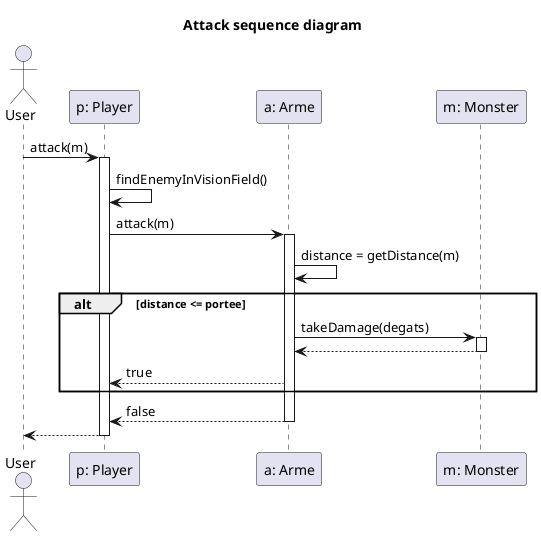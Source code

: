 @startuml Attack sequence diagram
title Attack sequence diagram

actor "User" as user
participant "p: Player" as player
participant "a: Arme" as arme
participant "m: Monster" as monstre

user -> player : attack(m)
activate player
    player -> player : findEnemyInVisionField()
    player -> arme: attack(m)
    activate arme
        arme -> arme: distance = getDistance(m)
        alt distance <= portee
            arme -> monstre: takeDamage(degats)
            activate monstre
                arme <-- monstre
            deactivate monstre
            player <-- arme: true
        end
        player <-- arme: false
    deactivate arme
    user <-- player
deactivate player

@enduml